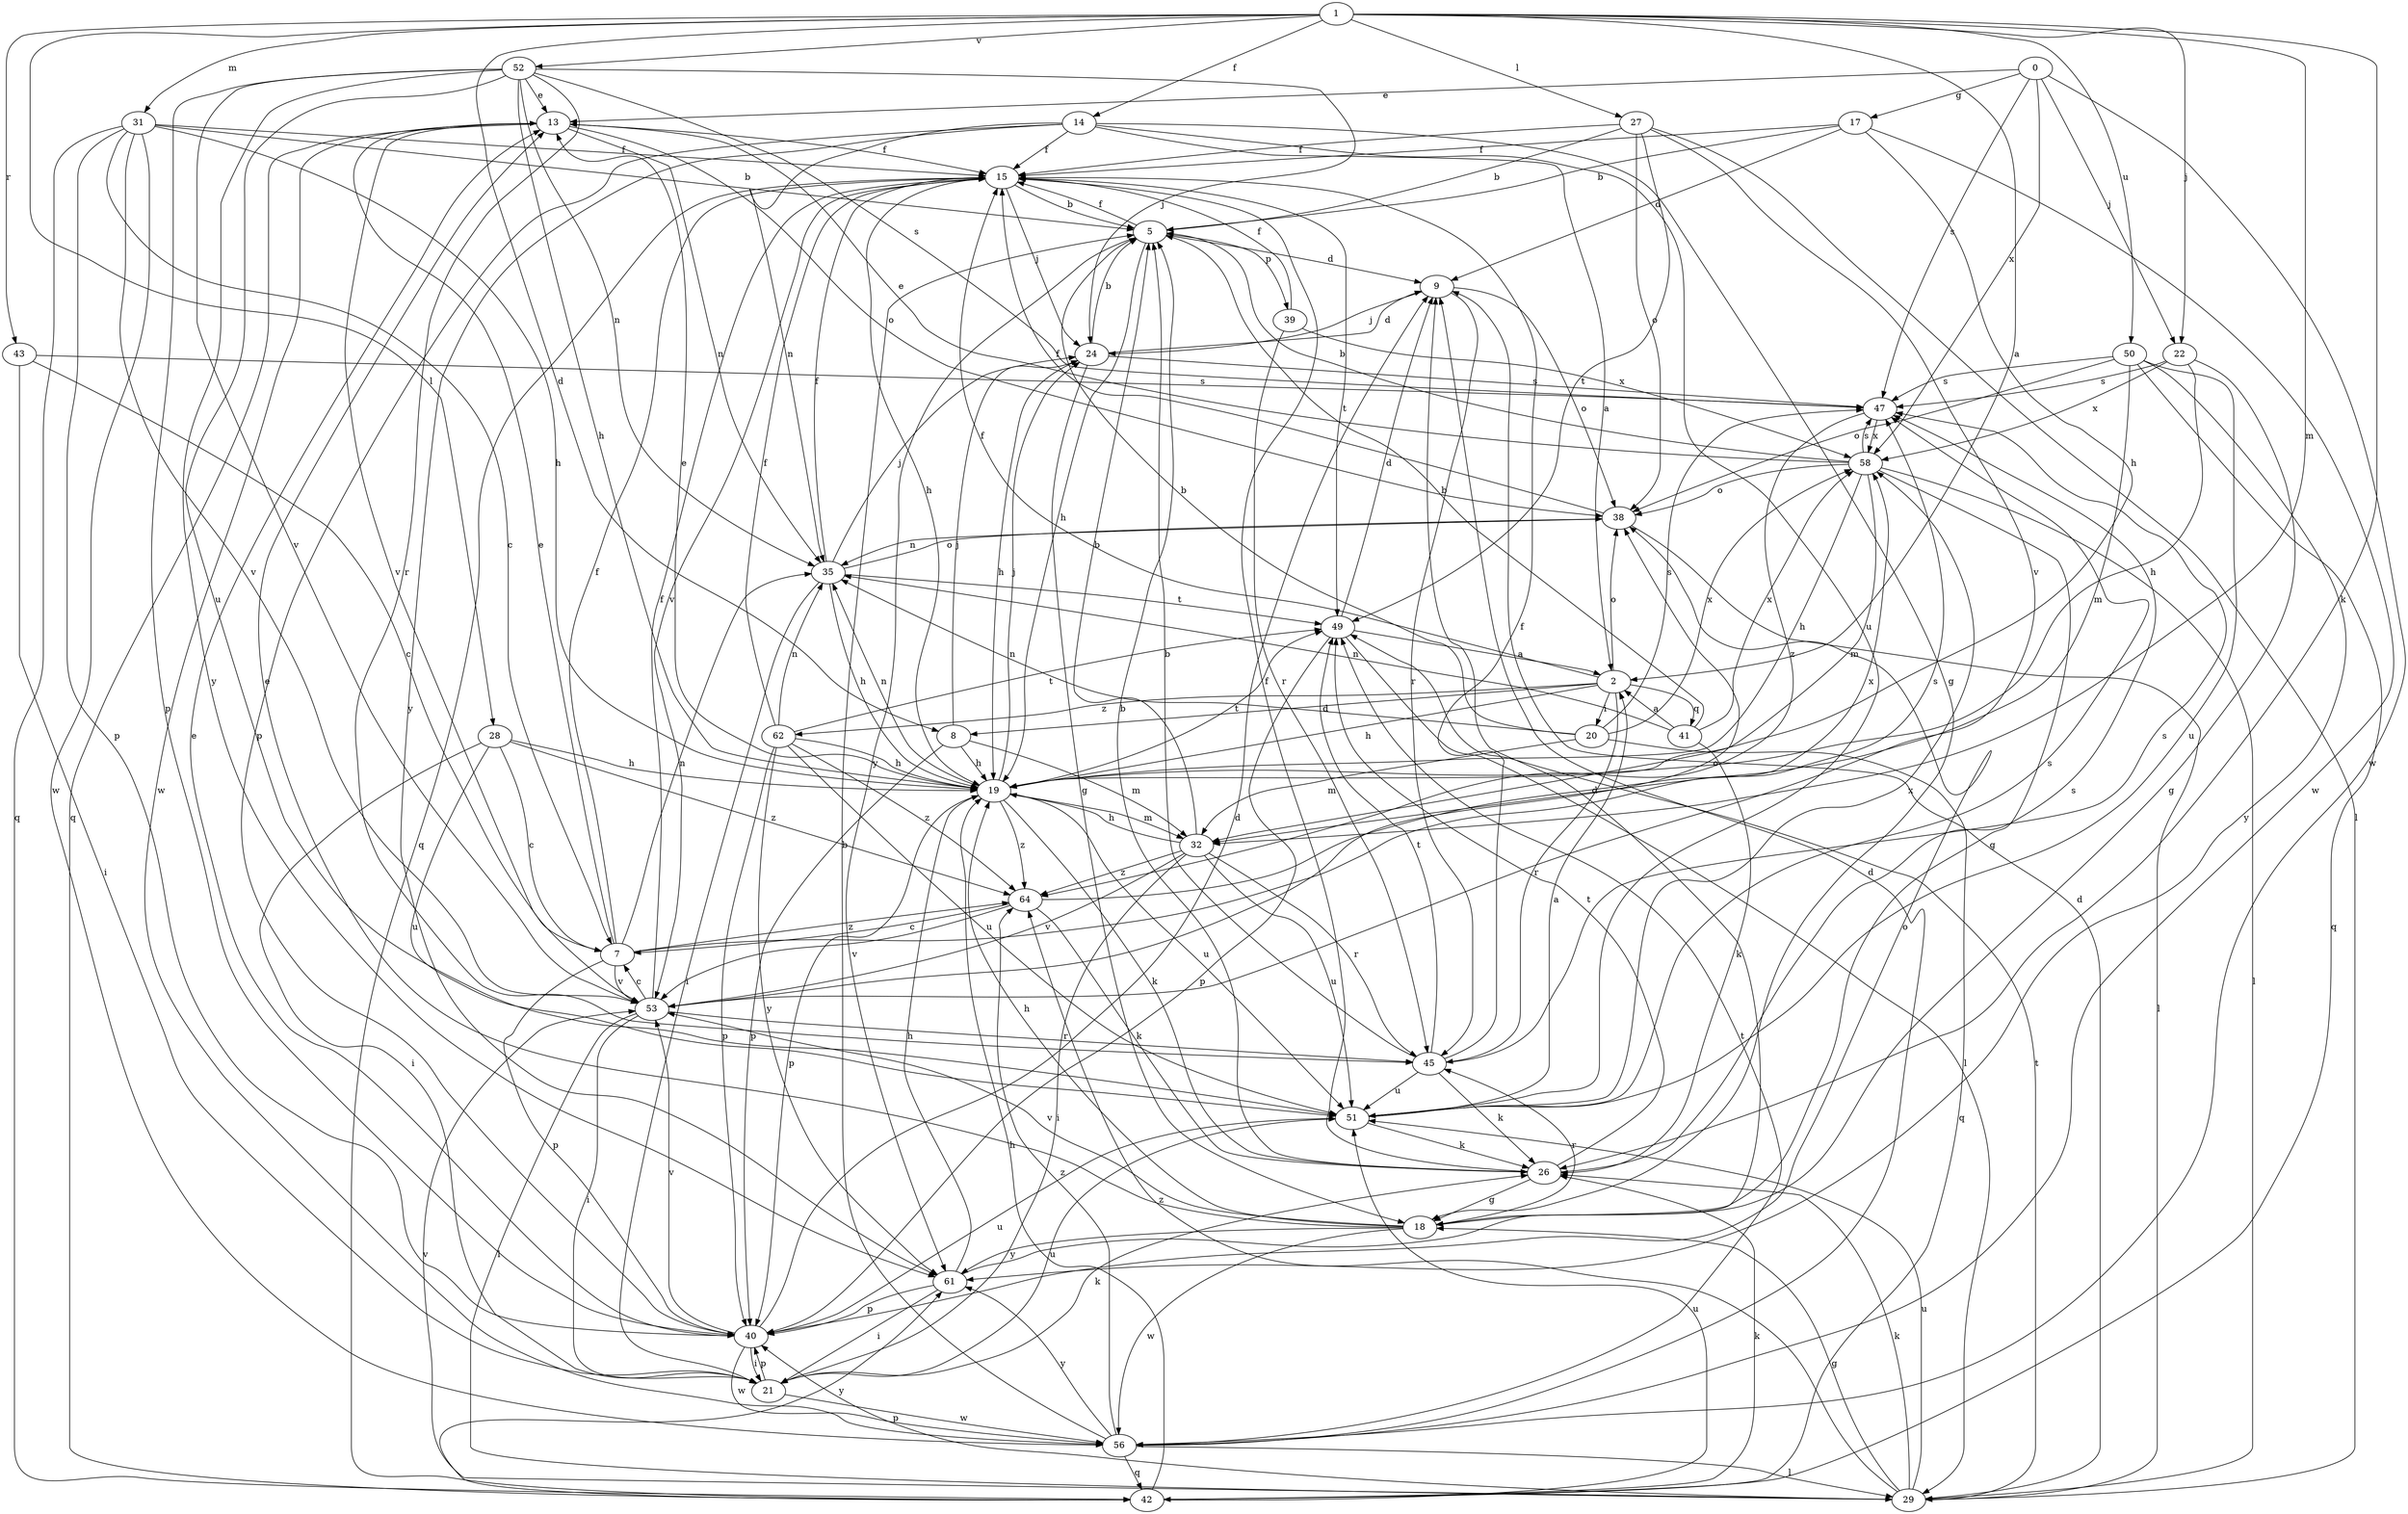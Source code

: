 strict digraph  {
0;
1;
2;
5;
7;
8;
9;
13;
14;
15;
17;
18;
19;
20;
21;
22;
24;
26;
27;
28;
29;
31;
32;
35;
38;
39;
40;
41;
42;
43;
45;
47;
49;
50;
51;
52;
53;
56;
58;
61;
62;
64;
0 -> 13  [label=e];
0 -> 17  [label=g];
0 -> 22  [label=j];
0 -> 47  [label=s];
0 -> 56  [label=w];
0 -> 58  [label=x];
1 -> 2  [label=a];
1 -> 8  [label=d];
1 -> 14  [label=f];
1 -> 22  [label=j];
1 -> 26  [label=k];
1 -> 27  [label=l];
1 -> 28  [label=l];
1 -> 31  [label=m];
1 -> 32  [label=m];
1 -> 43  [label=r];
1 -> 50  [label=u];
1 -> 52  [label=v];
2 -> 8  [label=d];
2 -> 15  [label=f];
2 -> 19  [label=h];
2 -> 20  [label=i];
2 -> 38  [label=o];
2 -> 41  [label=q];
2 -> 45  [label=r];
2 -> 62  [label=z];
5 -> 9  [label=d];
5 -> 15  [label=f];
5 -> 19  [label=h];
5 -> 39  [label=p];
5 -> 61  [label=y];
7 -> 13  [label=e];
7 -> 15  [label=f];
7 -> 35  [label=n];
7 -> 40  [label=p];
7 -> 47  [label=s];
7 -> 53  [label=v];
7 -> 64  [label=z];
8 -> 19  [label=h];
8 -> 24  [label=j];
8 -> 32  [label=m];
8 -> 40  [label=p];
9 -> 24  [label=j];
9 -> 38  [label=o];
9 -> 45  [label=r];
13 -> 15  [label=f];
13 -> 35  [label=n];
13 -> 38  [label=o];
13 -> 42  [label=q];
13 -> 53  [label=v];
13 -> 56  [label=w];
14 -> 2  [label=a];
14 -> 15  [label=f];
14 -> 18  [label=g];
14 -> 35  [label=n];
14 -> 40  [label=p];
14 -> 51  [label=u];
14 -> 61  [label=y];
15 -> 5  [label=b];
15 -> 19  [label=h];
15 -> 24  [label=j];
15 -> 42  [label=q];
15 -> 49  [label=t];
15 -> 53  [label=v];
17 -> 5  [label=b];
17 -> 9  [label=d];
17 -> 15  [label=f];
17 -> 19  [label=h];
17 -> 56  [label=w];
18 -> 13  [label=e];
18 -> 19  [label=h];
18 -> 45  [label=r];
18 -> 53  [label=v];
18 -> 56  [label=w];
18 -> 61  [label=y];
19 -> 13  [label=e];
19 -> 24  [label=j];
19 -> 26  [label=k];
19 -> 32  [label=m];
19 -> 35  [label=n];
19 -> 40  [label=p];
19 -> 49  [label=t];
19 -> 51  [label=u];
19 -> 64  [label=z];
20 -> 5  [label=b];
20 -> 32  [label=m];
20 -> 35  [label=n];
20 -> 42  [label=q];
20 -> 47  [label=s];
20 -> 58  [label=x];
21 -> 26  [label=k];
21 -> 40  [label=p];
21 -> 51  [label=u];
21 -> 56  [label=w];
22 -> 18  [label=g];
22 -> 19  [label=h];
22 -> 47  [label=s];
22 -> 58  [label=x];
24 -> 5  [label=b];
24 -> 9  [label=d];
24 -> 18  [label=g];
24 -> 19  [label=h];
24 -> 47  [label=s];
26 -> 5  [label=b];
26 -> 15  [label=f];
26 -> 18  [label=g];
26 -> 47  [label=s];
26 -> 49  [label=t];
27 -> 5  [label=b];
27 -> 15  [label=f];
27 -> 29  [label=l];
27 -> 38  [label=o];
27 -> 49  [label=t];
27 -> 53  [label=v];
28 -> 7  [label=c];
28 -> 19  [label=h];
28 -> 21  [label=i];
28 -> 51  [label=u];
28 -> 64  [label=z];
29 -> 9  [label=d];
29 -> 18  [label=g];
29 -> 26  [label=k];
29 -> 40  [label=p];
29 -> 49  [label=t];
29 -> 51  [label=u];
29 -> 53  [label=v];
29 -> 64  [label=z];
31 -> 5  [label=b];
31 -> 7  [label=c];
31 -> 15  [label=f];
31 -> 19  [label=h];
31 -> 40  [label=p];
31 -> 42  [label=q];
31 -> 53  [label=v];
31 -> 56  [label=w];
32 -> 5  [label=b];
32 -> 19  [label=h];
32 -> 21  [label=i];
32 -> 45  [label=r];
32 -> 51  [label=u];
32 -> 53  [label=v];
32 -> 64  [label=z];
35 -> 15  [label=f];
35 -> 19  [label=h];
35 -> 21  [label=i];
35 -> 24  [label=j];
35 -> 38  [label=o];
35 -> 49  [label=t];
38 -> 15  [label=f];
38 -> 29  [label=l];
38 -> 35  [label=n];
39 -> 15  [label=f];
39 -> 45  [label=r];
39 -> 58  [label=x];
40 -> 9  [label=d];
40 -> 13  [label=e];
40 -> 21  [label=i];
40 -> 38  [label=o];
40 -> 51  [label=u];
40 -> 53  [label=v];
40 -> 56  [label=w];
41 -> 2  [label=a];
41 -> 5  [label=b];
41 -> 26  [label=k];
41 -> 35  [label=n];
41 -> 58  [label=x];
42 -> 19  [label=h];
42 -> 26  [label=k];
42 -> 51  [label=u];
42 -> 61  [label=y];
43 -> 7  [label=c];
43 -> 21  [label=i];
43 -> 47  [label=s];
45 -> 5  [label=b];
45 -> 15  [label=f];
45 -> 26  [label=k];
45 -> 47  [label=s];
45 -> 49  [label=t];
45 -> 51  [label=u];
47 -> 58  [label=x];
47 -> 64  [label=z];
49 -> 2  [label=a];
49 -> 9  [label=d];
49 -> 29  [label=l];
49 -> 40  [label=p];
50 -> 32  [label=m];
50 -> 38  [label=o];
50 -> 42  [label=q];
50 -> 47  [label=s];
50 -> 51  [label=u];
50 -> 61  [label=y];
51 -> 2  [label=a];
51 -> 26  [label=k];
51 -> 47  [label=s];
51 -> 58  [label=x];
52 -> 13  [label=e];
52 -> 19  [label=h];
52 -> 24  [label=j];
52 -> 35  [label=n];
52 -> 40  [label=p];
52 -> 45  [label=r];
52 -> 47  [label=s];
52 -> 51  [label=u];
52 -> 53  [label=v];
52 -> 61  [label=y];
53 -> 7  [label=c];
53 -> 15  [label=f];
53 -> 21  [label=i];
53 -> 29  [label=l];
53 -> 38  [label=o];
53 -> 45  [label=r];
56 -> 5  [label=b];
56 -> 9  [label=d];
56 -> 29  [label=l];
56 -> 42  [label=q];
56 -> 49  [label=t];
56 -> 61  [label=y];
56 -> 64  [label=z];
58 -> 5  [label=b];
58 -> 13  [label=e];
58 -> 18  [label=g];
58 -> 19  [label=h];
58 -> 29  [label=l];
58 -> 32  [label=m];
58 -> 38  [label=o];
58 -> 47  [label=s];
61 -> 9  [label=d];
61 -> 19  [label=h];
61 -> 21  [label=i];
61 -> 40  [label=p];
62 -> 15  [label=f];
62 -> 19  [label=h];
62 -> 35  [label=n];
62 -> 40  [label=p];
62 -> 49  [label=t];
62 -> 51  [label=u];
62 -> 61  [label=y];
62 -> 64  [label=z];
64 -> 7  [label=c];
64 -> 26  [label=k];
64 -> 53  [label=v];
64 -> 58  [label=x];
}
